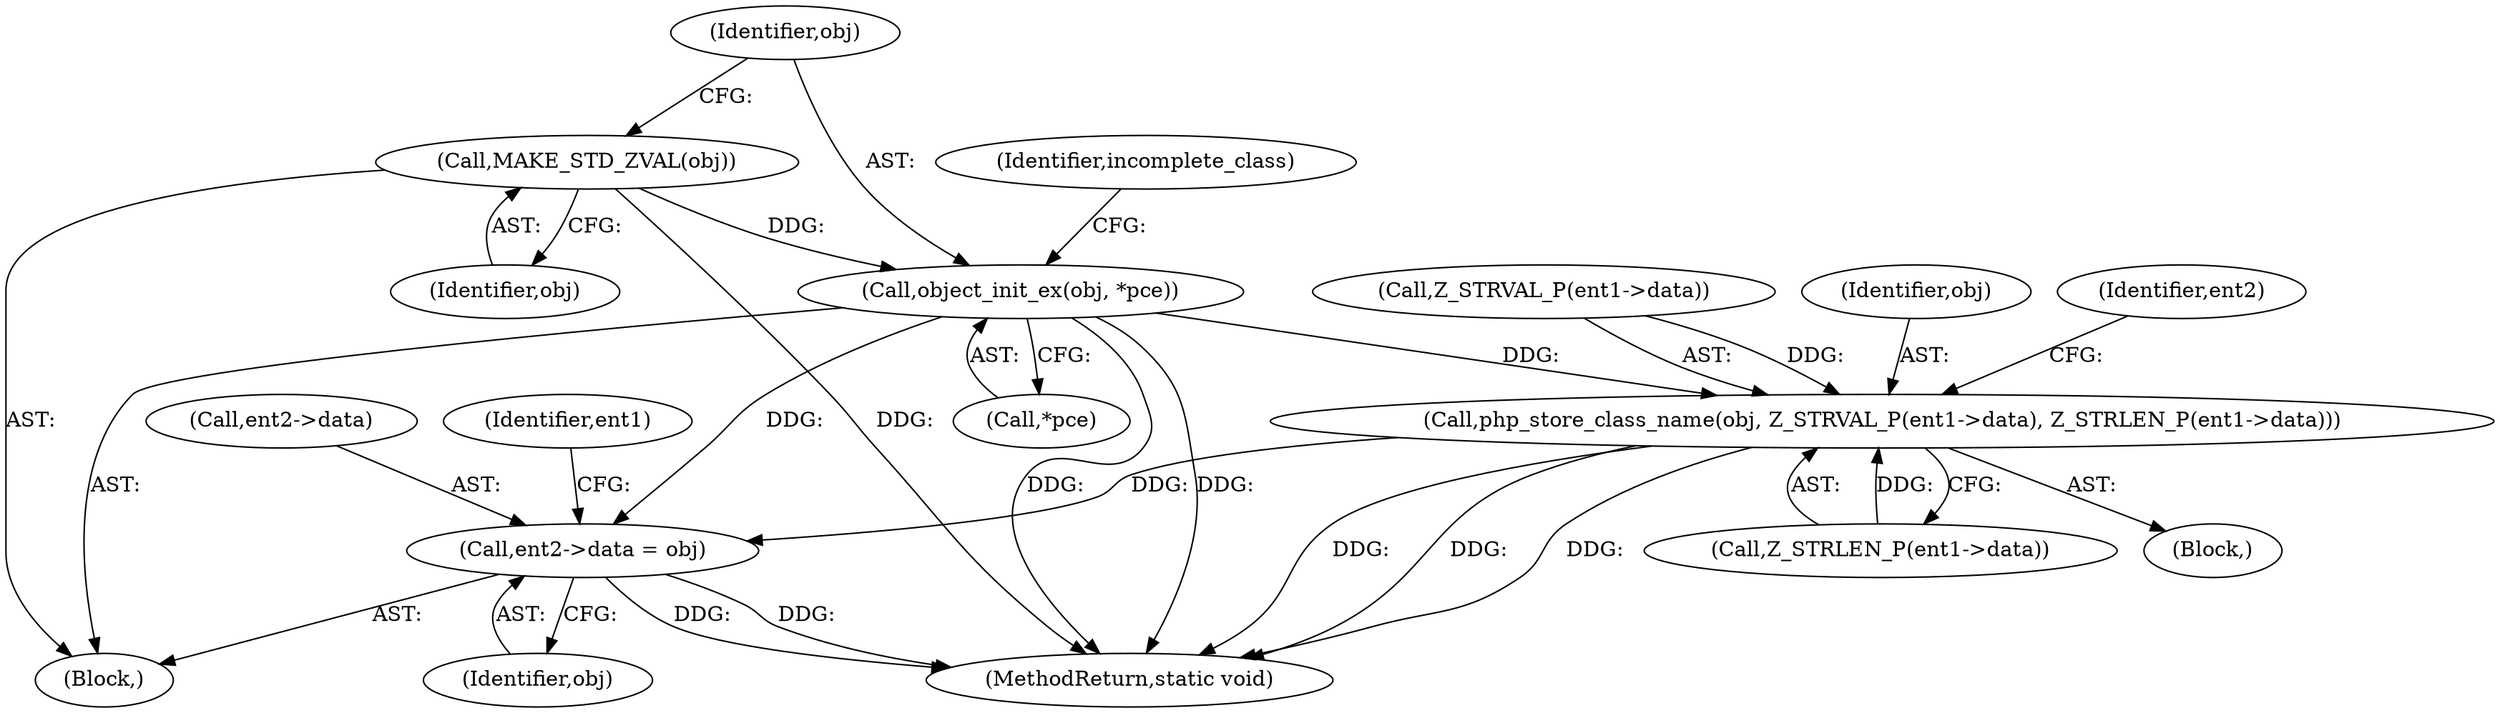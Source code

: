 digraph "0_php-src_a14fdb9746262549bbbb96abb87338bacd147e1b?w=1_0@pointer" {
"1000431" [label="(Call,object_init_ex(obj, *pce))"];
"1000429" [label="(Call,MAKE_STD_ZVAL(obj))"];
"1000438" [label="(Call,php_store_class_name(obj, Z_STRVAL_P(ent1->data), Z_STRLEN_P(ent1->data)))"];
"1000453" [label="(Call,ent2->data = obj)"];
"1000432" [label="(Identifier,obj)"];
"1000440" [label="(Call,Z_STRVAL_P(ent1->data))"];
"1000461" [label="(Identifier,ent1)"];
"1000436" [label="(Identifier,incomplete_class)"];
"1000433" [label="(Call,*pce)"];
"1000453" [label="(Call,ent2->data = obj)"];
"1000439" [label="(Identifier,obj)"];
"1000429" [label="(Call,MAKE_STD_ZVAL(obj))"];
"1000444" [label="(Call,Z_STRLEN_P(ent1->data))"];
"1000438" [label="(Call,php_store_class_name(obj, Z_STRVAL_P(ent1->data), Z_STRLEN_P(ent1->data)))"];
"1000430" [label="(Identifier,obj)"];
"1000457" [label="(Identifier,obj)"];
"1000454" [label="(Call,ent2->data)"];
"1000586" [label="(MethodReturn,static void)"];
"1000387" [label="(Block,)"];
"1000451" [label="(Identifier,ent2)"];
"1000431" [label="(Call,object_init_ex(obj, *pce))"];
"1000437" [label="(Block,)"];
"1000431" -> "1000387"  [label="AST: "];
"1000431" -> "1000433"  [label="CFG: "];
"1000432" -> "1000431"  [label="AST: "];
"1000433" -> "1000431"  [label="AST: "];
"1000436" -> "1000431"  [label="CFG: "];
"1000431" -> "1000586"  [label="DDG: "];
"1000431" -> "1000586"  [label="DDG: "];
"1000429" -> "1000431"  [label="DDG: "];
"1000431" -> "1000438"  [label="DDG: "];
"1000431" -> "1000453"  [label="DDG: "];
"1000429" -> "1000387"  [label="AST: "];
"1000429" -> "1000430"  [label="CFG: "];
"1000430" -> "1000429"  [label="AST: "];
"1000432" -> "1000429"  [label="CFG: "];
"1000429" -> "1000586"  [label="DDG: "];
"1000438" -> "1000437"  [label="AST: "];
"1000438" -> "1000444"  [label="CFG: "];
"1000439" -> "1000438"  [label="AST: "];
"1000440" -> "1000438"  [label="AST: "];
"1000444" -> "1000438"  [label="AST: "];
"1000451" -> "1000438"  [label="CFG: "];
"1000438" -> "1000586"  [label="DDG: "];
"1000438" -> "1000586"  [label="DDG: "];
"1000438" -> "1000586"  [label="DDG: "];
"1000440" -> "1000438"  [label="DDG: "];
"1000444" -> "1000438"  [label="DDG: "];
"1000438" -> "1000453"  [label="DDG: "];
"1000453" -> "1000387"  [label="AST: "];
"1000453" -> "1000457"  [label="CFG: "];
"1000454" -> "1000453"  [label="AST: "];
"1000457" -> "1000453"  [label="AST: "];
"1000461" -> "1000453"  [label="CFG: "];
"1000453" -> "1000586"  [label="DDG: "];
"1000453" -> "1000586"  [label="DDG: "];
}
